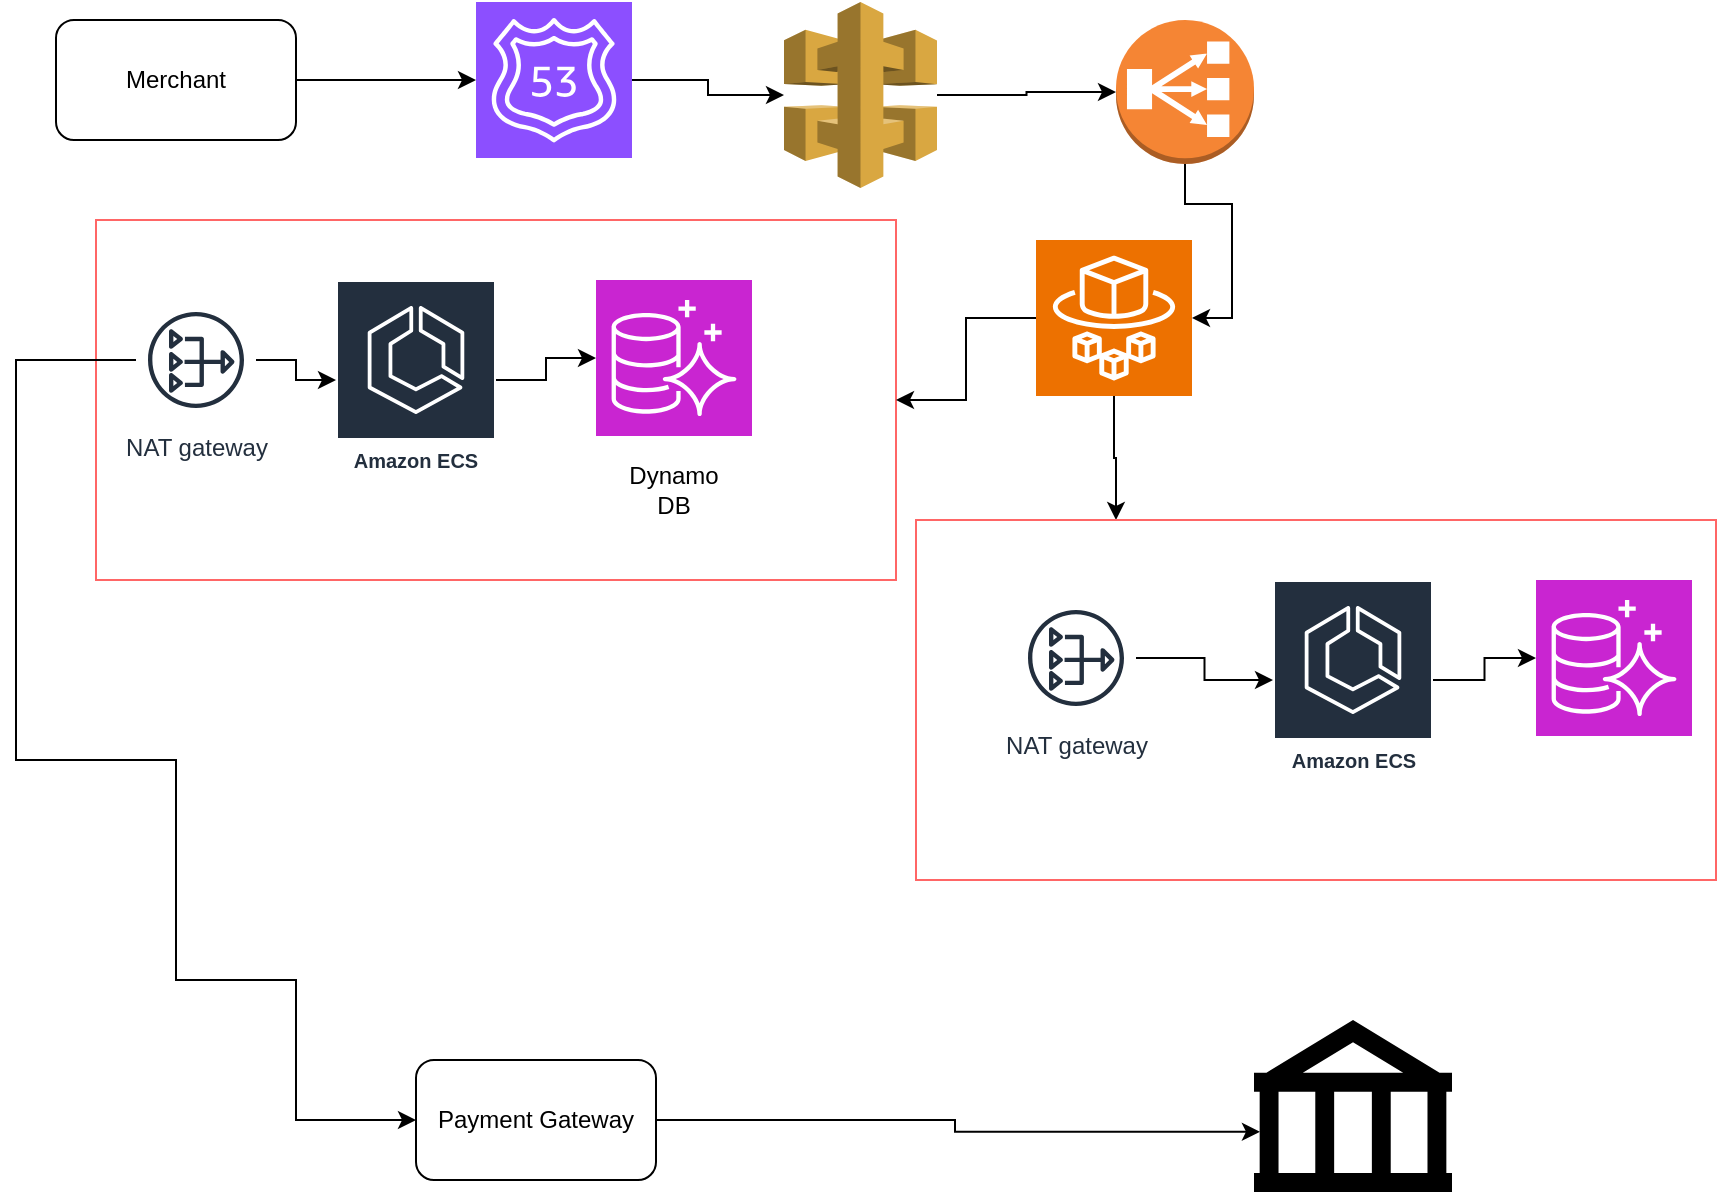 <mxfile version="22.0.4" type="github">
  <diagram name="Page-1" id="Od0HrYcrxd3IYDJddU-p">
    <mxGraphModel dx="954" dy="610" grid="1" gridSize="10" guides="1" tooltips="1" connect="1" arrows="1" fold="1" page="1" pageScale="1" pageWidth="827" pageHeight="1169" math="0" shadow="0">
      <root>
        <mxCell id="0" />
        <mxCell id="1" parent="0" />
        <mxCell id="_5tm6AC8fSd4CqpAaEgZ-19" value="" style="rounded=0;whiteSpace=wrap;html=1;fillColor=none;strokeColor=#FF6666;" vertex="1" parent="1">
          <mxGeometry x="70" y="210" width="400" height="180" as="geometry" />
        </mxCell>
        <mxCell id="_5tm6AC8fSd4CqpAaEgZ-7" style="edgeStyle=orthogonalEdgeStyle;rounded=0;orthogonalLoop=1;jettySize=auto;html=1;" edge="1" parent="1" source="_5tm6AC8fSd4CqpAaEgZ-1" target="_5tm6AC8fSd4CqpAaEgZ-6">
          <mxGeometry relative="1" as="geometry" />
        </mxCell>
        <mxCell id="_5tm6AC8fSd4CqpAaEgZ-1" value="Merchant" style="rounded=1;whiteSpace=wrap;html=1;" vertex="1" parent="1">
          <mxGeometry x="50" y="110" width="120" height="60" as="geometry" />
        </mxCell>
        <mxCell id="_5tm6AC8fSd4CqpAaEgZ-3" value="Payment Gateway" style="rounded=1;whiteSpace=wrap;html=1;" vertex="1" parent="1">
          <mxGeometry x="230" y="630" width="120" height="60" as="geometry" />
        </mxCell>
        <mxCell id="_5tm6AC8fSd4CqpAaEgZ-4" value="" style="shape=mxgraph.signs.travel.bank;html=1;pointerEvents=1;fillColor=#000000;strokeColor=none;verticalLabelPosition=bottom;verticalAlign=top;align=center;" vertex="1" parent="1">
          <mxGeometry x="649" y="610" width="99" height="86" as="geometry" />
        </mxCell>
        <mxCell id="_5tm6AC8fSd4CqpAaEgZ-5" style="edgeStyle=orthogonalEdgeStyle;rounded=0;orthogonalLoop=1;jettySize=auto;html=1;entryX=0.03;entryY=0.65;entryDx=0;entryDy=0;entryPerimeter=0;" edge="1" parent="1" source="_5tm6AC8fSd4CqpAaEgZ-3" target="_5tm6AC8fSd4CqpAaEgZ-4">
          <mxGeometry relative="1" as="geometry" />
        </mxCell>
        <mxCell id="_5tm6AC8fSd4CqpAaEgZ-9" style="edgeStyle=orthogonalEdgeStyle;rounded=0;orthogonalLoop=1;jettySize=auto;html=1;" edge="1" parent="1" source="_5tm6AC8fSd4CqpAaEgZ-6" target="_5tm6AC8fSd4CqpAaEgZ-8">
          <mxGeometry relative="1" as="geometry" />
        </mxCell>
        <mxCell id="_5tm6AC8fSd4CqpAaEgZ-6" value="" style="sketch=0;points=[[0,0,0],[0.25,0,0],[0.5,0,0],[0.75,0,0],[1,0,0],[0,1,0],[0.25,1,0],[0.5,1,0],[0.75,1,0],[1,1,0],[0,0.25,0],[0,0.5,0],[0,0.75,0],[1,0.25,0],[1,0.5,0],[1,0.75,0]];outlineConnect=0;fontColor=#232F3E;fillColor=#8C4FFF;strokeColor=#ffffff;dashed=0;verticalLabelPosition=bottom;verticalAlign=top;align=center;html=1;fontSize=12;fontStyle=0;aspect=fixed;shape=mxgraph.aws4.resourceIcon;resIcon=mxgraph.aws4.route_53;" vertex="1" parent="1">
          <mxGeometry x="260" y="101" width="78" height="78" as="geometry" />
        </mxCell>
        <mxCell id="_5tm6AC8fSd4CqpAaEgZ-8" value="" style="outlineConnect=0;dashed=0;verticalLabelPosition=bottom;verticalAlign=top;align=center;html=1;shape=mxgraph.aws3.api_gateway;fillColor=#D9A741;gradientColor=none;" vertex="1" parent="1">
          <mxGeometry x="414" y="101" width="76.5" height="93" as="geometry" />
        </mxCell>
        <mxCell id="_5tm6AC8fSd4CqpAaEgZ-10" value="" style="outlineConnect=0;dashed=0;verticalLabelPosition=bottom;verticalAlign=top;align=center;html=1;shape=mxgraph.aws3.classic_load_balancer;fillColor=#F58534;gradientColor=none;" vertex="1" parent="1">
          <mxGeometry x="580" y="110" width="69" height="72" as="geometry" />
        </mxCell>
        <mxCell id="_5tm6AC8fSd4CqpAaEgZ-11" style="edgeStyle=orthogonalEdgeStyle;rounded=0;orthogonalLoop=1;jettySize=auto;html=1;entryX=0;entryY=0.5;entryDx=0;entryDy=0;entryPerimeter=0;" edge="1" parent="1" source="_5tm6AC8fSd4CqpAaEgZ-8" target="_5tm6AC8fSd4CqpAaEgZ-10">
          <mxGeometry relative="1" as="geometry" />
        </mxCell>
        <mxCell id="_5tm6AC8fSd4CqpAaEgZ-28" style="edgeStyle=orthogonalEdgeStyle;rounded=0;orthogonalLoop=1;jettySize=auto;html=1;" edge="1" parent="1" source="_5tm6AC8fSd4CqpAaEgZ-12" target="_5tm6AC8fSd4CqpAaEgZ-16">
          <mxGeometry relative="1" as="geometry" />
        </mxCell>
        <mxCell id="_5tm6AC8fSd4CqpAaEgZ-12" value="Amazon ECS" style="sketch=0;outlineConnect=0;fontColor=#232F3E;gradientColor=none;strokeColor=#ffffff;fillColor=#232F3E;dashed=0;verticalLabelPosition=middle;verticalAlign=bottom;align=center;html=1;whiteSpace=wrap;fontSize=10;fontStyle=1;spacing=3;shape=mxgraph.aws4.productIcon;prIcon=mxgraph.aws4.ecs;" vertex="1" parent="1">
          <mxGeometry x="190" y="240" width="80" height="100" as="geometry" />
        </mxCell>
        <mxCell id="_5tm6AC8fSd4CqpAaEgZ-15" style="edgeStyle=orthogonalEdgeStyle;rounded=0;orthogonalLoop=1;jettySize=auto;html=1;" edge="1" parent="1" source="_5tm6AC8fSd4CqpAaEgZ-13" target="_5tm6AC8fSd4CqpAaEgZ-19">
          <mxGeometry relative="1" as="geometry" />
        </mxCell>
        <mxCell id="_5tm6AC8fSd4CqpAaEgZ-27" style="edgeStyle=orthogonalEdgeStyle;rounded=0;orthogonalLoop=1;jettySize=auto;html=1;entryX=0.25;entryY=0;entryDx=0;entryDy=0;" edge="1" parent="1" source="_5tm6AC8fSd4CqpAaEgZ-13" target="_5tm6AC8fSd4CqpAaEgZ-21">
          <mxGeometry relative="1" as="geometry" />
        </mxCell>
        <mxCell id="_5tm6AC8fSd4CqpAaEgZ-13" value="" style="sketch=0;points=[[0,0,0],[0.25,0,0],[0.5,0,0],[0.75,0,0],[1,0,0],[0,1,0],[0.25,1,0],[0.5,1,0],[0.75,1,0],[1,1,0],[0,0.25,0],[0,0.5,0],[0,0.75,0],[1,0.25,0],[1,0.5,0],[1,0.75,0]];outlineConnect=0;fontColor=#232F3E;fillColor=#ED7100;strokeColor=#ffffff;dashed=0;verticalLabelPosition=bottom;verticalAlign=top;align=center;html=1;fontSize=12;fontStyle=0;aspect=fixed;shape=mxgraph.aws4.resourceIcon;resIcon=mxgraph.aws4.fargate;" vertex="1" parent="1">
          <mxGeometry x="540" y="220" width="78" height="78" as="geometry" />
        </mxCell>
        <mxCell id="_5tm6AC8fSd4CqpAaEgZ-14" style="edgeStyle=orthogonalEdgeStyle;rounded=0;orthogonalLoop=1;jettySize=auto;html=1;entryX=1;entryY=0.5;entryDx=0;entryDy=0;entryPerimeter=0;" edge="1" parent="1" source="_5tm6AC8fSd4CqpAaEgZ-10" target="_5tm6AC8fSd4CqpAaEgZ-13">
          <mxGeometry relative="1" as="geometry" />
        </mxCell>
        <mxCell id="_5tm6AC8fSd4CqpAaEgZ-16" value="" style="sketch=0;points=[[0,0,0],[0.25,0,0],[0.5,0,0],[0.75,0,0],[1,0,0],[0,1,0],[0.25,1,0],[0.5,1,0],[0.75,1,0],[1,1,0],[0,0.25,0],[0,0.5,0],[0,0.75,0],[1,0.25,0],[1,0.5,0],[1,0.75,0]];outlineConnect=0;fontColor=#232F3E;fillColor=#C925D1;strokeColor=#ffffff;dashed=0;verticalLabelPosition=bottom;verticalAlign=top;align=center;html=1;fontSize=12;fontStyle=0;aspect=fixed;shape=mxgraph.aws4.resourceIcon;resIcon=mxgraph.aws4.aurora;" vertex="1" parent="1">
          <mxGeometry x="320" y="240" width="78" height="78" as="geometry" />
        </mxCell>
        <mxCell id="_5tm6AC8fSd4CqpAaEgZ-20" style="edgeStyle=orthogonalEdgeStyle;rounded=0;orthogonalLoop=1;jettySize=auto;html=1;entryX=0;entryY=0.5;entryDx=0;entryDy=0;" edge="1" parent="1" source="_5tm6AC8fSd4CqpAaEgZ-18" target="_5tm6AC8fSd4CqpAaEgZ-3">
          <mxGeometry relative="1" as="geometry">
            <Array as="points">
              <mxPoint x="30" y="280" />
              <mxPoint x="30" y="480" />
              <mxPoint x="110" y="480" />
              <mxPoint x="110" y="590" />
              <mxPoint x="170" y="590" />
              <mxPoint x="170" y="660" />
            </Array>
          </mxGeometry>
        </mxCell>
        <mxCell id="_5tm6AC8fSd4CqpAaEgZ-29" style="edgeStyle=orthogonalEdgeStyle;rounded=0;orthogonalLoop=1;jettySize=auto;html=1;" edge="1" parent="1" source="_5tm6AC8fSd4CqpAaEgZ-18" target="_5tm6AC8fSd4CqpAaEgZ-12">
          <mxGeometry relative="1" as="geometry" />
        </mxCell>
        <mxCell id="_5tm6AC8fSd4CqpAaEgZ-18" value="NAT gateway" style="sketch=0;outlineConnect=0;fontColor=#232F3E;gradientColor=none;strokeColor=#232F3E;fillColor=#ffffff;dashed=0;verticalLabelPosition=bottom;verticalAlign=top;align=center;html=1;fontSize=12;fontStyle=0;aspect=fixed;shape=mxgraph.aws4.resourceIcon;resIcon=mxgraph.aws4.nat_gateway;" vertex="1" parent="1">
          <mxGeometry x="90" y="250" width="60" height="60" as="geometry" />
        </mxCell>
        <mxCell id="_5tm6AC8fSd4CqpAaEgZ-21" value="" style="rounded=0;whiteSpace=wrap;html=1;fillColor=none;strokeColor=#FF6666;" vertex="1" parent="1">
          <mxGeometry x="480" y="360" width="400" height="180" as="geometry" />
        </mxCell>
        <mxCell id="_5tm6AC8fSd4CqpAaEgZ-26" style="edgeStyle=orthogonalEdgeStyle;rounded=0;orthogonalLoop=1;jettySize=auto;html=1;" edge="1" parent="1" source="_5tm6AC8fSd4CqpAaEgZ-22" target="_5tm6AC8fSd4CqpAaEgZ-23">
          <mxGeometry relative="1" as="geometry" />
        </mxCell>
        <mxCell id="_5tm6AC8fSd4CqpAaEgZ-22" value="Amazon ECS" style="sketch=0;outlineConnect=0;fontColor=#232F3E;gradientColor=none;strokeColor=#ffffff;fillColor=#232F3E;dashed=0;verticalLabelPosition=middle;verticalAlign=bottom;align=center;html=1;whiteSpace=wrap;fontSize=10;fontStyle=1;spacing=3;shape=mxgraph.aws4.productIcon;prIcon=mxgraph.aws4.ecs;" vertex="1" parent="1">
          <mxGeometry x="658.5" y="390" width="80" height="100" as="geometry" />
        </mxCell>
        <mxCell id="_5tm6AC8fSd4CqpAaEgZ-23" value="" style="sketch=0;points=[[0,0,0],[0.25,0,0],[0.5,0,0],[0.75,0,0],[1,0,0],[0,1,0],[0.25,1,0],[0.5,1,0],[0.75,1,0],[1,1,0],[0,0.25,0],[0,0.5,0],[0,0.75,0],[1,0.25,0],[1,0.5,0],[1,0.75,0]];outlineConnect=0;fontColor=#232F3E;fillColor=#C925D1;strokeColor=#ffffff;dashed=0;verticalLabelPosition=bottom;verticalAlign=top;align=center;html=1;fontSize=12;fontStyle=0;aspect=fixed;shape=mxgraph.aws4.resourceIcon;resIcon=mxgraph.aws4.aurora;" vertex="1" parent="1">
          <mxGeometry x="790" y="390" width="78" height="78" as="geometry" />
        </mxCell>
        <mxCell id="_5tm6AC8fSd4CqpAaEgZ-25" style="edgeStyle=orthogonalEdgeStyle;rounded=0;orthogonalLoop=1;jettySize=auto;html=1;" edge="1" parent="1" source="_5tm6AC8fSd4CqpAaEgZ-24" target="_5tm6AC8fSd4CqpAaEgZ-22">
          <mxGeometry relative="1" as="geometry" />
        </mxCell>
        <mxCell id="_5tm6AC8fSd4CqpAaEgZ-24" value="NAT gateway" style="sketch=0;outlineConnect=0;fontColor=#232F3E;gradientColor=none;strokeColor=#232F3E;fillColor=#ffffff;dashed=0;verticalLabelPosition=bottom;verticalAlign=top;align=center;html=1;fontSize=12;fontStyle=0;aspect=fixed;shape=mxgraph.aws4.resourceIcon;resIcon=mxgraph.aws4.nat_gateway;" vertex="1" parent="1">
          <mxGeometry x="530" y="399" width="60" height="60" as="geometry" />
        </mxCell>
        <mxCell id="_5tm6AC8fSd4CqpAaEgZ-30" value="Dynamo DB" style="text;html=1;strokeColor=none;fillColor=none;align=center;verticalAlign=middle;whiteSpace=wrap;rounded=0;" vertex="1" parent="1">
          <mxGeometry x="329" y="330" width="60" height="30" as="geometry" />
        </mxCell>
      </root>
    </mxGraphModel>
  </diagram>
</mxfile>
